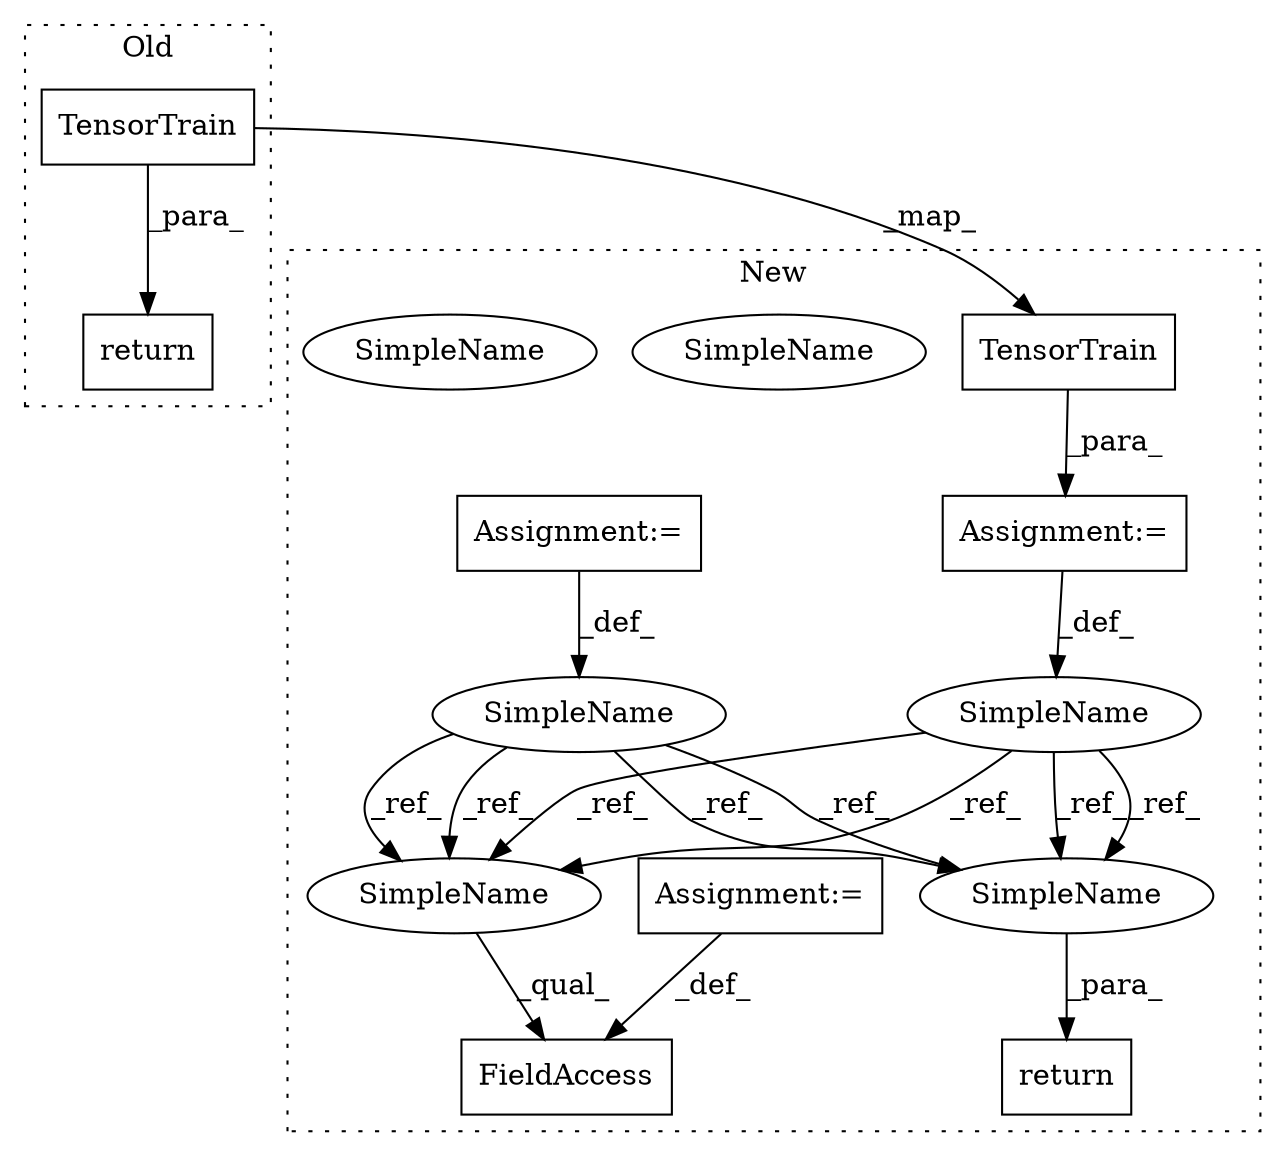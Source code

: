 digraph G {
subgraph cluster0 {
1 [label="TensorTrain" a="32" s="7350,7398" l="12,1" shape="box"];
4 [label="return" a="41" s="7343" l="7" shape="box"];
label = "Old";
style="dotted";
}
subgraph cluster1 {
2 [label="TensorTrain" a="32" s="7357,7405" l="12,1" shape="box"];
3 [label="Assignment:=" a="7" s="7356" l="1" shape="box"];
5 [label="FieldAccess" a="22" s="7418" l="17" shape="box"];
6 [label="Assignment:=" a="7" s="7435" l="1" shape="box"];
7 [label="Assignment:=" a="7" s="7258" l="1" shape="box"];
8 [label="SimpleName" a="42" s="7255" l="3" shape="ellipse"];
9 [label="return" a="41" s="7447" l="7" shape="box"];
10 [label="SimpleName" a="42" s="7353" l="3" shape="ellipse"];
11 [label="SimpleName" a="42" s="7418" l="3" shape="ellipse"];
12 [label="SimpleName" a="42" s="7454" l="3" shape="ellipse"];
13 [label="SimpleName" a="42" s="7418" l="3" shape="ellipse"];
14 [label="SimpleName" a="42" s="7454" l="3" shape="ellipse"];
label = "New";
style="dotted";
}
1 -> 4 [label="_para_"];
1 -> 2 [label="_map_"];
2 -> 3 [label="_para_"];
3 -> 10 [label="_def_"];
6 -> 5 [label="_def_"];
7 -> 8 [label="_def_"];
8 -> 13 [label="_ref_"];
8 -> 13 [label="_ref_"];
8 -> 14 [label="_ref_"];
8 -> 14 [label="_ref_"];
10 -> 14 [label="_ref_"];
10 -> 13 [label="_ref_"];
10 -> 13 [label="_ref_"];
10 -> 14 [label="_ref_"];
13 -> 5 [label="_qual_"];
14 -> 9 [label="_para_"];
}